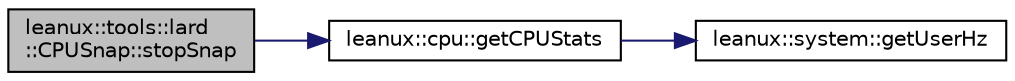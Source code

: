 digraph "leanux::tools::lard::CPUSnap::stopSnap"
{
 // LATEX_PDF_SIZE
  bgcolor="transparent";
  edge [fontname="Helvetica",fontsize="10",labelfontname="Helvetica",labelfontsize="10"];
  node [fontname="Helvetica",fontsize="10",shape=record];
  rankdir="LR";
  Node1 [label="leanux::tools::lard\l::CPUSnap::stopSnap",height=0.2,width=0.4,color="black", fillcolor="grey75", style="filled", fontcolor="black",tooltip=" "];
  Node1 -> Node2 [color="midnightblue",fontsize="10",style="solid",fontname="Helvetica"];
  Node2 [label="leanux::cpu::getCPUStats",height=0.2,width=0.4,color="black",URL="$namespaceleanux_1_1cpu.html#a59cf2af9830e859ca848f87c9d605d6f",tooltip="Get CPU usage statistics from /proc/stat."];
  Node2 -> Node3 [color="midnightblue",fontsize="10",style="solid",fontname="Helvetica"];
  Node3 [label="leanux::system::getUserHz",height=0.2,width=0.4,color="black",URL="$namespaceleanux_1_1system.html#abb67aa26c6ef63b4ad7b4194f1a8d774",tooltip="Get the number of clock ticks per second."];
}
